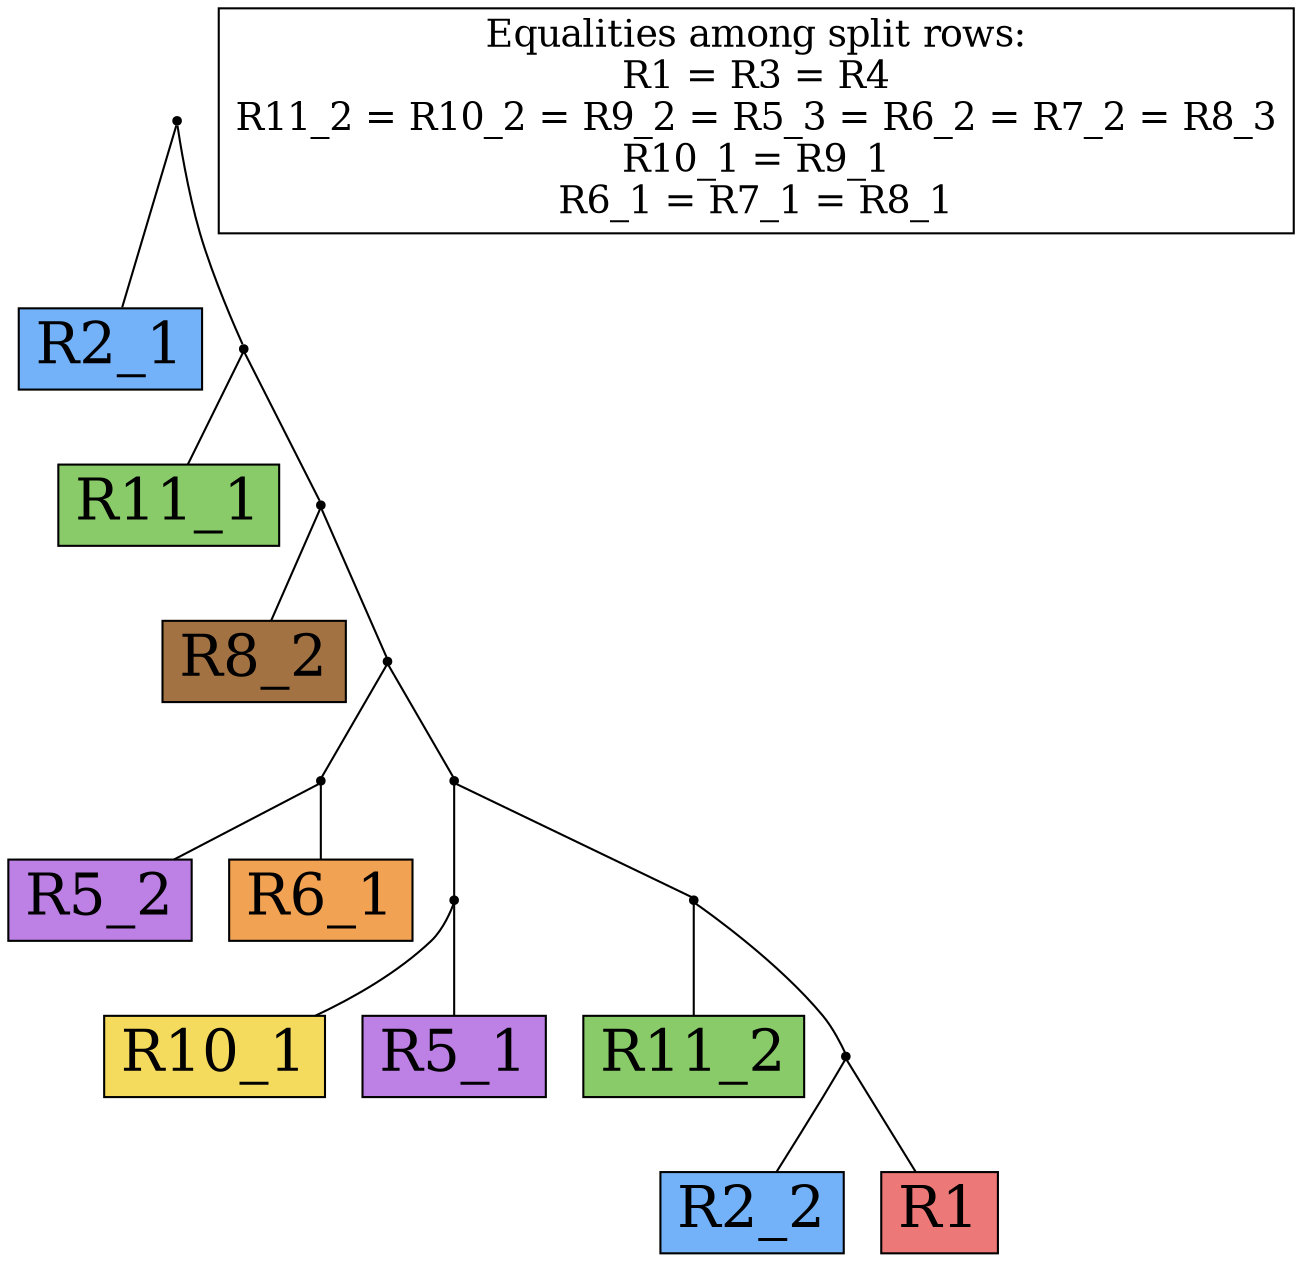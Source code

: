 digraph {
R2_1[label="R2_1",shape=box,style=filled,fontsize=28,fillcolor="#73B2F9"];
R2_2[label="R2_2",shape=box,style=filled,fontsize=28,fillcolor="#73B2F9"];
R1[label="R1",shape=box,style=filled,fontsize=28,fillcolor="#EC7877"];
R11_1[label="R11_1",shape=box,style=filled,fontsize=28,fillcolor="#8ACB69"];
R11_2[label="R11_2",shape=box,style=filled,fontsize=28,fillcolor="#8ACB69"];
R10_1[label="R10_1",shape=box,style=filled,fontsize=28,fillcolor="#F5DB5D"];
R5_1[label="R5_1",shape=box,style=filled,fontsize=28,fillcolor="#BD80E5"];
R5_2[label="R5_2",shape=box,style=filled,fontsize=28,fillcolor="#BD80E5"];
R6_1[label="R6_1",shape=box,style=filled,fontsize=28,fillcolor="#F2A253"];
R8_2[label="R8_2",shape=box,style=filled,fontsize=28,fillcolor="#A37242"];
legend[label="Equalities among split rows:
R1 = R3 = R4
R11_2 = R10_2 = R9_2 = R5_3 = R6_2 = R7_2 = R8_3
R10_1 = R9_1
R6_1 = R7_1 = R8_1
",shape=box,fontsize=18];
Int0[shape=point,style=filled,fillcolor=black,label=""];
Int0 -> R2_2[arrowhead=none];
Int0 -> R1[arrowhead=none];
Int1[shape=point,style=filled,fillcolor=black,label=""];
Int1 -> R5_2[arrowhead=none];
Int1 -> R6_1[arrowhead=none];
Int2[shape=point,style=filled,fillcolor=black,label=""];
Int2 -> R10_1[arrowhead=none];
Int2 -> R5_1[arrowhead=none];
Int3[shape=point,style=filled,fillcolor=black,label=""];
Int3 -> R11_2[arrowhead=none];
Int3 -> Int0[arrowhead=none];
Int4[shape=point,style=filled,fillcolor=black,label=""];
Int4 -> Int2[arrowhead=none];
Int4 -> Int3[arrowhead=none];
Int5[shape=point,style=filled,fillcolor=black,label=""];
Int5 -> Int1[arrowhead=none];
Int5 -> Int4[arrowhead=none];
Int6[shape=point,style=filled,fillcolor=black,label=""];
Int6 -> R8_2[arrowhead=none];
Int6 -> Int5[arrowhead=none];
Int7[shape=point,style=filled,fillcolor=black,label=""];
Int7 -> R11_1[arrowhead=none];
Int7 -> Int6[arrowhead=none];
Int8[shape=point,style=filled,fillcolor=black,label=""];
Int8 -> R2_1[arrowhead=none];
Int8 -> Int7[arrowhead=none];
}
